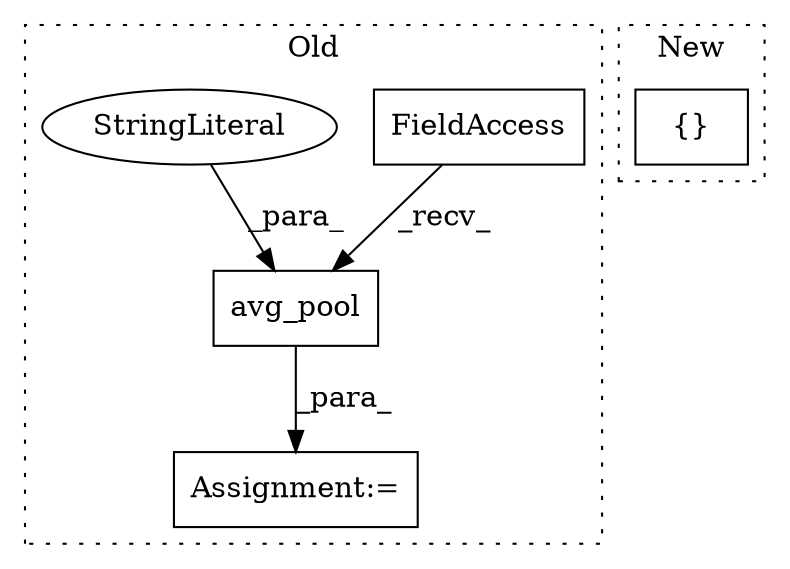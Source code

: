 digraph G {
subgraph cluster0 {
1 [label="avg_pool" a="32" s="3934,3969" l="9,1" shape="box"];
3 [label="FieldAccess" a="22" s="3920" l="13" shape="box"];
4 [label="StringLiteral" a="45" s="3963" l="6" shape="ellipse"];
5 [label="Assignment:=" a="7" s="3919" l="1" shape="box"];
label = "Old";
style="dotted";
}
subgraph cluster1 {
2 [label="{}" a="4" s="3762,3768" l="1,1" shape="box"];
label = "New";
style="dotted";
}
1 -> 5 [label="_para_"];
3 -> 1 [label="_recv_"];
4 -> 1 [label="_para_"];
}